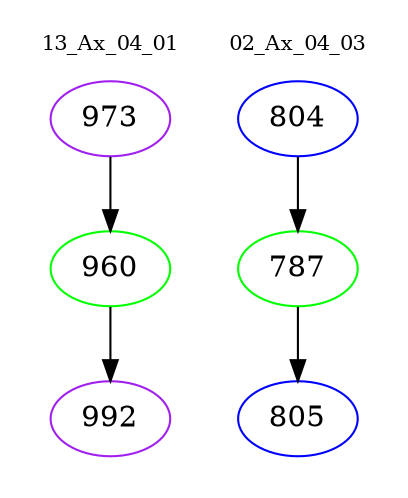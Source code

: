 digraph{
subgraph cluster_0 {
color = white
label = "13_Ax_04_01";
fontsize=10;
T0_973 [label="973", color="purple"]
T0_973 -> T0_960 [color="black"]
T0_960 [label="960", color="green"]
T0_960 -> T0_992 [color="black"]
T0_992 [label="992", color="purple"]
}
subgraph cluster_1 {
color = white
label = "02_Ax_04_03";
fontsize=10;
T1_804 [label="804", color="blue"]
T1_804 -> T1_787 [color="black"]
T1_787 [label="787", color="green"]
T1_787 -> T1_805 [color="black"]
T1_805 [label="805", color="blue"]
}
}
